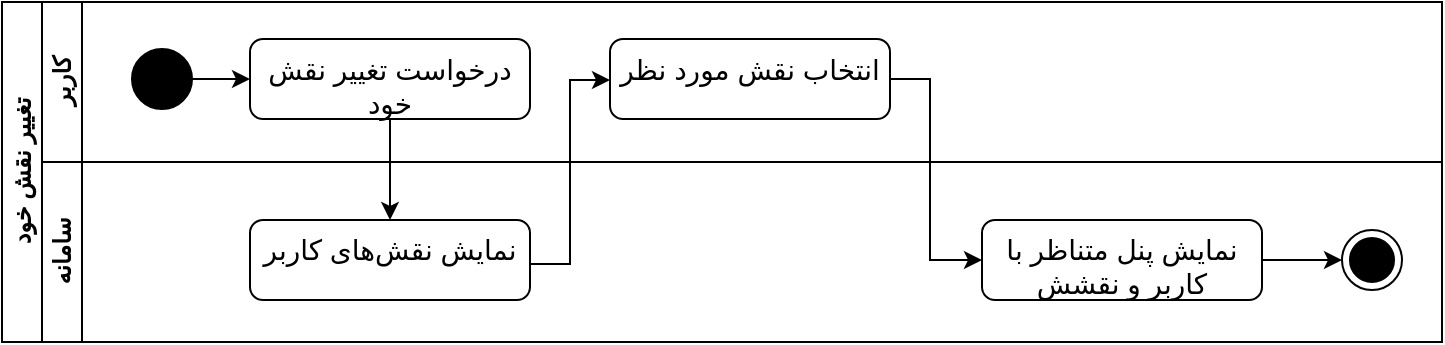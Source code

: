 <mxfile version="23.0.2" type="google">
  <diagram name="‫صفحه - 1‬" id="HE2TYPNpu1qyQoRF8X_Q">
    <mxGraphModel grid="1" page="1" gridSize="10" guides="1" tooltips="1" connect="1" arrows="1" fold="1" pageScale="1" pageWidth="827" pageHeight="1169" math="0" shadow="0">
      <root>
        <mxCell id="0" />
        <mxCell id="1" parent="0" />
        <mxCell id="C-CL1DQKoUapr8Z-hu3X-1" value="&amp;nbsp;تغییر نقش خود&amp;nbsp;" style="swimlane;html=1;childLayout=stackLayout;resizeParent=1;resizeParentMax=0;horizontal=0;startSize=20;horizontalStack=0;" vertex="1" parent="1">
          <mxGeometry x="66" y="50" width="720" height="170" as="geometry" />
        </mxCell>
        <mxCell id="C-CL1DQKoUapr8Z-hu3X-2" value="کاربر" style="swimlane;html=1;startSize=20;horizontal=0;" vertex="1" parent="C-CL1DQKoUapr8Z-hu3X-1">
          <mxGeometry x="20" width="700" height="80" as="geometry">
            <mxRectangle x="20" width="490" height="30" as="alternateBounds" />
          </mxGeometry>
        </mxCell>
        <mxCell id="C-CL1DQKoUapr8Z-hu3X-3" style="edgeStyle=orthogonalEdgeStyle;rounded=0;orthogonalLoop=1;jettySize=auto;html=1;" edge="1" parent="C-CL1DQKoUapr8Z-hu3X-2" source="C-CL1DQKoUapr8Z-hu3X-4" target="C-CL1DQKoUapr8Z-hu3X-5">
          <mxGeometry relative="1" as="geometry">
            <mxPoint x="110" y="32" as="targetPoint" />
          </mxGeometry>
        </mxCell>
        <mxCell id="C-CL1DQKoUapr8Z-hu3X-4" value="" style="ellipse;fillColor=strokeColor;html=1;" vertex="1" parent="C-CL1DQKoUapr8Z-hu3X-2">
          <mxGeometry x="45" y="23.5" width="30" height="30" as="geometry" />
        </mxCell>
        <mxCell id="C-CL1DQKoUapr8Z-hu3X-5" value="&lt;font style=&quot;font-size: 14px;&quot;&gt;درخواست تغییر نقش خود&lt;br&gt;&lt;/font&gt;" style="html=1;align=center;verticalAlign=top;rounded=1;absoluteArcSize=1;arcSize=13;dashed=0;whiteSpace=wrap;" vertex="1" parent="C-CL1DQKoUapr8Z-hu3X-2">
          <mxGeometry x="104" y="18.5" width="140" height="40" as="geometry" />
        </mxCell>
        <mxCell id="qGoF7XnPyQ7VSzZ3Di-g-3" value="&lt;font style=&quot;font-size: 14px;&quot;&gt;انتخاب نقش مورد نظر&lt;br&gt;&lt;/font&gt;" style="html=1;align=center;verticalAlign=top;rounded=1;absoluteArcSize=1;arcSize=13;dashed=0;whiteSpace=wrap;" vertex="1" parent="C-CL1DQKoUapr8Z-hu3X-2">
          <mxGeometry x="284" y="18.5" width="140" height="40" as="geometry" />
        </mxCell>
        <mxCell id="C-CL1DQKoUapr8Z-hu3X-21" value="سامانه" style="swimlane;html=1;startSize=20;horizontal=0;" vertex="1" parent="C-CL1DQKoUapr8Z-hu3X-1">
          <mxGeometry x="20" y="80" width="700" height="90" as="geometry" />
        </mxCell>
        <mxCell id="qGoF7XnPyQ7VSzZ3Di-g-2" value="&lt;font style=&quot;font-size: 14px;&quot;&gt;نمایش نقش‌های کاربر&lt;br&gt;&lt;/font&gt;" style="html=1;align=center;verticalAlign=top;rounded=1;absoluteArcSize=1;arcSize=13;dashed=0;whiteSpace=wrap;" vertex="1" parent="C-CL1DQKoUapr8Z-hu3X-21">
          <mxGeometry x="104" y="29" width="140" height="40" as="geometry" />
        </mxCell>
        <mxCell id="C-CL1DQKoUapr8Z-hu3X-22" value="" style="ellipse;html=1;shape=endState;fillColor=strokeColor;" vertex="1" parent="C-CL1DQKoUapr8Z-hu3X-21">
          <mxGeometry x="650" y="34" width="30" height="30" as="geometry" />
        </mxCell>
        <mxCell id="C-CL1DQKoUapr8Z-hu3X-33" style="edgeStyle=orthogonalEdgeStyle;rounded=0;orthogonalLoop=1;jettySize=auto;html=1;" edge="1" parent="C-CL1DQKoUapr8Z-hu3X-21" source="C-CL1DQKoUapr8Z-hu3X-34" target="C-CL1DQKoUapr8Z-hu3X-22">
          <mxGeometry relative="1" as="geometry" />
        </mxCell>
        <mxCell id="C-CL1DQKoUapr8Z-hu3X-34" value="&lt;font style=&quot;font-size: 14px;&quot;&gt;نمایش پنل متناظر با کاربر و نقشش&lt;/font&gt;" style="html=1;align=center;verticalAlign=top;rounded=1;absoluteArcSize=1;arcSize=13;dashed=0;whiteSpace=wrap;" vertex="1" parent="C-CL1DQKoUapr8Z-hu3X-21">
          <mxGeometry x="470" y="29" width="140" height="40" as="geometry" />
        </mxCell>
        <mxCell id="C-CL1DQKoUapr8Z-hu3X-36" style="edgeStyle=orthogonalEdgeStyle;rounded=0;orthogonalLoop=1;jettySize=auto;html=1;" edge="1" parent="C-CL1DQKoUapr8Z-hu3X-1" source="qGoF7XnPyQ7VSzZ3Di-g-2" target="qGoF7XnPyQ7VSzZ3Di-g-3">
          <mxGeometry relative="1" as="geometry">
            <mxPoint x="354" y="39" as="targetPoint" />
            <Array as="points">
              <mxPoint x="284" y="131" />
              <mxPoint x="284" y="39" />
            </Array>
            <mxPoint x="267" y="131.483" as="sourcePoint" />
          </mxGeometry>
        </mxCell>
        <mxCell id="C-CL1DQKoUapr8Z-hu3X-35" style="edgeStyle=orthogonalEdgeStyle;rounded=0;orthogonalLoop=1;jettySize=auto;html=1;" edge="1" parent="C-CL1DQKoUapr8Z-hu3X-1" source="C-CL1DQKoUapr8Z-hu3X-5" target="qGoF7XnPyQ7VSzZ3Di-g-2">
          <mxGeometry relative="1" as="geometry">
            <Array as="points" />
            <mxPoint x="194" y="110" as="targetPoint" />
          </mxGeometry>
        </mxCell>
        <mxCell id="RVq5LIi0kweVAz1DwDK4-7" style="edgeStyle=orthogonalEdgeStyle;rounded=0;orthogonalLoop=1;jettySize=auto;html=1;" edge="1" parent="C-CL1DQKoUapr8Z-hu3X-1" source="qGoF7XnPyQ7VSzZ3Di-g-3" target="C-CL1DQKoUapr8Z-hu3X-34">
          <mxGeometry relative="1" as="geometry">
            <mxPoint x="504" y="38.517" as="sourcePoint" />
            <Array as="points">
              <mxPoint x="464" y="39" />
              <mxPoint x="464" y="129" />
            </Array>
          </mxGeometry>
        </mxCell>
      </root>
    </mxGraphModel>
  </diagram>
</mxfile>

